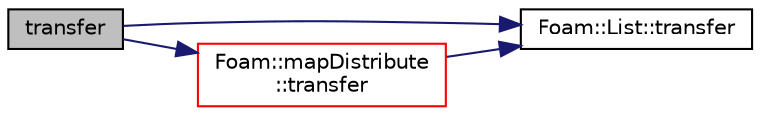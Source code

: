 digraph "transfer"
{
  bgcolor="transparent";
  edge [fontname="Helvetica",fontsize="10",labelfontname="Helvetica",labelfontsize="10"];
  node [fontname="Helvetica",fontsize="10",shape=record];
  rankdir="LR";
  Node67 [label="transfer",height=0.2,width=0.4,color="black", fillcolor="grey75", style="filled", fontcolor="black"];
  Node67 -> Node68 [color="midnightblue",fontsize="10",style="solid",fontname="Helvetica"];
  Node68 [label="Foam::List::transfer",height=0.2,width=0.4,color="black",URL="$a26833.html#a25ad1d2084d16b234b0cf91c07e832c0",tooltip="Transfer the contents of the argument List into this list. "];
  Node67 -> Node69 [color="midnightblue",fontsize="10",style="solid",fontname="Helvetica"];
  Node69 [label="Foam::mapDistribute\l::transfer",height=0.2,width=0.4,color="red",URL="$a28513.html#af64d854813069b200f47b4a3dcba4d9b",tooltip="Transfer the contents of the argument and annul the argument. "];
  Node69 -> Node68 [color="midnightblue",fontsize="10",style="solid",fontname="Helvetica"];
}
